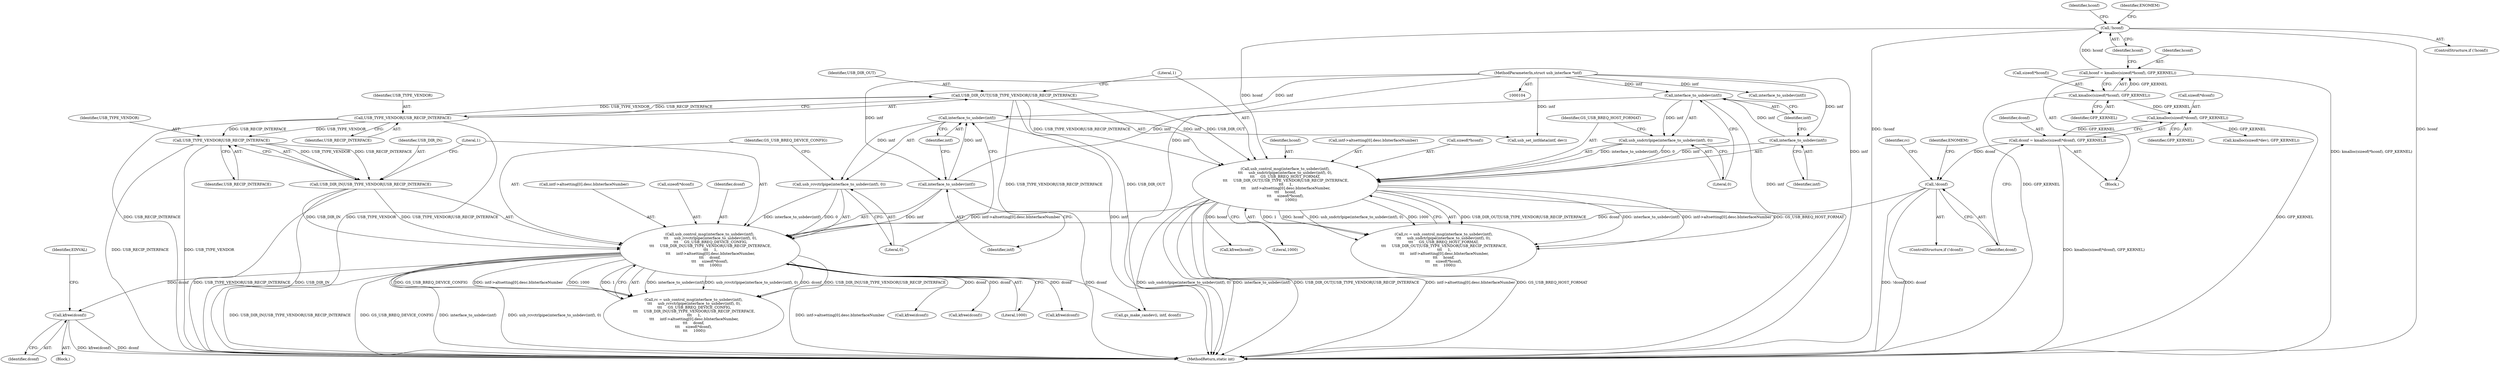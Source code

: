 digraph "0_linux_c919a3069c775c1c876bec55e00b2305d5125caa@API" {
"1000267" [label="(Call,kfree(dconf))"];
"1000197" [label="(Call,usb_control_msg(interface_to_usbdev(intf),\n \t\t\t     usb_rcvctrlpipe(interface_to_usbdev(intf), 0),\n \t\t\t     GS_USB_BREQ_DEVICE_CONFIG,\n \t\t\t     USB_DIR_IN|USB_TYPE_VENDOR|USB_RECIP_INTERFACE,\n \t\t\t     1,\n \t\t\t     intf->altsetting[0].desc.bInterfaceNumber,\n\t\t\t     dconf,\n\t\t\t     sizeof(*dconf),\n \t\t\t     1000))"];
"1000200" [label="(Call,usb_rcvctrlpipe(interface_to_usbdev(intf), 0))"];
"1000201" [label="(Call,interface_to_usbdev(intf))"];
"1000198" [label="(Call,interface_to_usbdev(intf))"];
"1000142" [label="(Call,interface_to_usbdev(intf))"];
"1000139" [label="(Call,interface_to_usbdev(intf))"];
"1000105" [label="(MethodParameterIn,struct usb_interface *intf)"];
"1000205" [label="(Call,USB_DIR_IN|USB_TYPE_VENDOR|USB_RECIP_INTERFACE)"];
"1000207" [label="(Call,USB_TYPE_VENDOR|USB_RECIP_INTERFACE)"];
"1000148" [label="(Call,USB_TYPE_VENDOR|USB_RECIP_INTERFACE)"];
"1000138" [label="(Call,usb_control_msg(interface_to_usbdev(intf),\n\t\t\t     usb_sndctrlpipe(interface_to_usbdev(intf), 0),\n\t\t\t     GS_USB_BREQ_HOST_FORMAT,\n \t\t\t     USB_DIR_OUT|USB_TYPE_VENDOR|USB_RECIP_INTERFACE,\n \t\t\t     1,\n \t\t\t     intf->altsetting[0].desc.bInterfaceNumber,\n\t\t\t     hconf,\n\t\t\t     sizeof(*hconf),\n \t\t\t     1000))"];
"1000141" [label="(Call,usb_sndctrlpipe(interface_to_usbdev(intf), 0))"];
"1000146" [label="(Call,USB_DIR_OUT|USB_TYPE_VENDOR|USB_RECIP_INTERFACE)"];
"1000126" [label="(Call,!hconf)"];
"1000118" [label="(Call,hconf = kmalloc(sizeof(*hconf), GFP_KERNEL))"];
"1000120" [label="(Call,kmalloc(sizeof(*hconf), GFP_KERNEL))"];
"1000190" [label="(Call,!dconf)"];
"1000182" [label="(Call,dconf = kmalloc(sizeof(*dconf), GFP_KERNEL))"];
"1000184" [label="(Call,kmalloc(sizeof(*dconf), GFP_KERNEL))"];
"1000271" [label="(Identifier,EINVAL)"];
"1000201" [label="(Call,interface_to_usbdev(intf))"];
"1000166" [label="(Call,kfree(hconf))"];
"1000221" [label="(Call,sizeof(*dconf))"];
"1000148" [label="(Call,USB_TYPE_VENDOR|USB_RECIP_INTERFACE)"];
"1000136" [label="(Call,rc = usb_control_msg(interface_to_usbdev(intf),\n\t\t\t     usb_sndctrlpipe(interface_to_usbdev(intf), 0),\n\t\t\t     GS_USB_BREQ_HOST_FORMAT,\n \t\t\t     USB_DIR_OUT|USB_TYPE_VENDOR|USB_RECIP_INTERFACE,\n \t\t\t     1,\n \t\t\t     intf->altsetting[0].desc.bInterfaceNumber,\n\t\t\t     hconf,\n\t\t\t     sizeof(*hconf),\n \t\t\t     1000))"];
"1000143" [label="(Identifier,intf)"];
"1000184" [label="(Call,kmalloc(sizeof(*dconf), GFP_KERNEL))"];
"1000146" [label="(Call,USB_DIR_OUT|USB_TYPE_VENDOR|USB_RECIP_INTERFACE)"];
"1000268" [label="(Identifier,dconf)"];
"1000151" [label="(Literal,1)"];
"1000224" [label="(Literal,1000)"];
"1000274" [label="(Call,kzalloc(sizeof(*dev), GFP_KERNEL))"];
"1000125" [label="(ControlStructure,if (!hconf))"];
"1000107" [label="(Block,)"];
"1000133" [label="(Identifier,hconf)"];
"1000145" [label="(Identifier,GS_USB_BREQ_HOST_FORMAT)"];
"1000165" [label="(Literal,1000)"];
"1000206" [label="(Identifier,USB_DIR_IN)"];
"1000283" [label="(Call,kfree(dconf))"];
"1000204" [label="(Identifier,GS_USB_BREQ_DEVICE_CONFIG)"];
"1000161" [label="(Identifier,hconf)"];
"1000199" [label="(Identifier,intf)"];
"1000120" [label="(Call,kmalloc(sizeof(*hconf), GFP_KERNEL))"];
"1000306" [label="(Call,interface_to_usbdev(intf))"];
"1000144" [label="(Literal,0)"];
"1000127" [label="(Identifier,hconf)"];
"1000196" [label="(Identifier,rc)"];
"1000188" [label="(Identifier,GFP_KERNEL)"];
"1000189" [label="(ControlStructure,if (!dconf))"];
"1000191" [label="(Identifier,dconf)"];
"1000142" [label="(Call,interface_to_usbdev(intf))"];
"1000209" [label="(Identifier,USB_RECIP_INTERFACE)"];
"1000124" [label="(Identifier,GFP_KERNEL)"];
"1000195" [label="(Call,rc = usb_control_msg(interface_to_usbdev(intf),\n \t\t\t     usb_rcvctrlpipe(interface_to_usbdev(intf), 0),\n \t\t\t     GS_USB_BREQ_DEVICE_CONFIG,\n \t\t\t     USB_DIR_IN|USB_TYPE_VENDOR|USB_RECIP_INTERFACE,\n \t\t\t     1,\n \t\t\t     intf->altsetting[0].desc.bInterfaceNumber,\n\t\t\t     dconf,\n\t\t\t     sizeof(*dconf),\n \t\t\t     1000))"];
"1000198" [label="(Call,interface_to_usbdev(intf))"];
"1000200" [label="(Call,usb_rcvctrlpipe(interface_to_usbdev(intf), 0))"];
"1000220" [label="(Identifier,dconf)"];
"1000207" [label="(Call,USB_TYPE_VENDOR|USB_RECIP_INTERFACE)"];
"1000147" [label="(Identifier,USB_DIR_OUT)"];
"1000152" [label="(Call,intf->altsetting[0].desc.bInterfaceNumber)"];
"1000237" [label="(Call,kfree(dconf))"];
"1000185" [label="(Call,sizeof(*dconf))"];
"1000382" [label="(Call,kfree(dconf))"];
"1000259" [label="(Block,)"];
"1000203" [label="(Literal,0)"];
"1000208" [label="(Identifier,USB_TYPE_VENDOR)"];
"1000194" [label="(Identifier,ENOMEM)"];
"1000150" [label="(Identifier,USB_RECIP_INTERFACE)"];
"1000118" [label="(Call,hconf = kmalloc(sizeof(*hconf), GFP_KERNEL))"];
"1000205" [label="(Call,USB_DIR_IN|USB_TYPE_VENDOR|USB_RECIP_INTERFACE)"];
"1000140" [label="(Identifier,intf)"];
"1000141" [label="(Call,usb_sndctrlpipe(interface_to_usbdev(intf), 0))"];
"1000197" [label="(Call,usb_control_msg(interface_to_usbdev(intf),\n \t\t\t     usb_rcvctrlpipe(interface_to_usbdev(intf), 0),\n \t\t\t     GS_USB_BREQ_DEVICE_CONFIG,\n \t\t\t     USB_DIR_IN|USB_TYPE_VENDOR|USB_RECIP_INTERFACE,\n \t\t\t     1,\n \t\t\t     intf->altsetting[0].desc.bInterfaceNumber,\n\t\t\t     dconf,\n\t\t\t     sizeof(*dconf),\n \t\t\t     1000))"];
"1000182" [label="(Call,dconf = kmalloc(sizeof(*dconf), GFP_KERNEL))"];
"1000202" [label="(Identifier,intf)"];
"1000139" [label="(Call,interface_to_usbdev(intf))"];
"1000121" [label="(Call,sizeof(*hconf))"];
"1000119" [label="(Identifier,hconf)"];
"1000190" [label="(Call,!dconf)"];
"1000183" [label="(Identifier,dconf)"];
"1000386" [label="(MethodReturn,static int)"];
"1000149" [label="(Identifier,USB_TYPE_VENDOR)"];
"1000162" [label="(Call,sizeof(*hconf))"];
"1000210" [label="(Literal,1)"];
"1000126" [label="(Call,!hconf)"];
"1000267" [label="(Call,kfree(dconf))"];
"1000138" [label="(Call,usb_control_msg(interface_to_usbdev(intf),\n\t\t\t     usb_sndctrlpipe(interface_to_usbdev(intf), 0),\n\t\t\t     GS_USB_BREQ_HOST_FORMAT,\n \t\t\t     USB_DIR_OUT|USB_TYPE_VENDOR|USB_RECIP_INTERFACE,\n \t\t\t     1,\n \t\t\t     intf->altsetting[0].desc.bInterfaceNumber,\n\t\t\t     hconf,\n\t\t\t     sizeof(*hconf),\n \t\t\t     1000))"];
"1000105" [label="(MethodParameterIn,struct usb_interface *intf)"];
"1000299" [label="(Call,usb_set_intfdata(intf, dev))"];
"1000324" [label="(Call,gs_make_candev(i, intf, dconf))"];
"1000130" [label="(Identifier,ENOMEM)"];
"1000211" [label="(Call,intf->altsetting[0].desc.bInterfaceNumber)"];
"1000267" -> "1000259"  [label="AST: "];
"1000267" -> "1000268"  [label="CFG: "];
"1000268" -> "1000267"  [label="AST: "];
"1000271" -> "1000267"  [label="CFG: "];
"1000267" -> "1000386"  [label="DDG: dconf"];
"1000267" -> "1000386"  [label="DDG: kfree(dconf)"];
"1000197" -> "1000267"  [label="DDG: dconf"];
"1000197" -> "1000195"  [label="AST: "];
"1000197" -> "1000224"  [label="CFG: "];
"1000198" -> "1000197"  [label="AST: "];
"1000200" -> "1000197"  [label="AST: "];
"1000204" -> "1000197"  [label="AST: "];
"1000205" -> "1000197"  [label="AST: "];
"1000210" -> "1000197"  [label="AST: "];
"1000211" -> "1000197"  [label="AST: "];
"1000220" -> "1000197"  [label="AST: "];
"1000221" -> "1000197"  [label="AST: "];
"1000224" -> "1000197"  [label="AST: "];
"1000195" -> "1000197"  [label="CFG: "];
"1000197" -> "1000386"  [label="DDG: usb_rcvctrlpipe(interface_to_usbdev(intf), 0)"];
"1000197" -> "1000386"  [label="DDG: intf->altsetting[0].desc.bInterfaceNumber"];
"1000197" -> "1000386"  [label="DDG: USB_DIR_IN|USB_TYPE_VENDOR|USB_RECIP_INTERFACE"];
"1000197" -> "1000386"  [label="DDG: GS_USB_BREQ_DEVICE_CONFIG"];
"1000197" -> "1000386"  [label="DDG: interface_to_usbdev(intf)"];
"1000197" -> "1000195"  [label="DDG: interface_to_usbdev(intf)"];
"1000197" -> "1000195"  [label="DDG: usb_rcvctrlpipe(interface_to_usbdev(intf), 0)"];
"1000197" -> "1000195"  [label="DDG: dconf"];
"1000197" -> "1000195"  [label="DDG: USB_DIR_IN|USB_TYPE_VENDOR|USB_RECIP_INTERFACE"];
"1000197" -> "1000195"  [label="DDG: GS_USB_BREQ_DEVICE_CONFIG"];
"1000197" -> "1000195"  [label="DDG: intf->altsetting[0].desc.bInterfaceNumber"];
"1000197" -> "1000195"  [label="DDG: 1000"];
"1000197" -> "1000195"  [label="DDG: 1"];
"1000200" -> "1000197"  [label="DDG: interface_to_usbdev(intf)"];
"1000200" -> "1000197"  [label="DDG: 0"];
"1000198" -> "1000197"  [label="DDG: intf"];
"1000205" -> "1000197"  [label="DDG: USB_DIR_IN"];
"1000205" -> "1000197"  [label="DDG: USB_TYPE_VENDOR|USB_RECIP_INTERFACE"];
"1000138" -> "1000197"  [label="DDG: intf->altsetting[0].desc.bInterfaceNumber"];
"1000190" -> "1000197"  [label="DDG: dconf"];
"1000197" -> "1000237"  [label="DDG: dconf"];
"1000197" -> "1000283"  [label="DDG: dconf"];
"1000197" -> "1000324"  [label="DDG: dconf"];
"1000197" -> "1000382"  [label="DDG: dconf"];
"1000200" -> "1000203"  [label="CFG: "];
"1000201" -> "1000200"  [label="AST: "];
"1000203" -> "1000200"  [label="AST: "];
"1000204" -> "1000200"  [label="CFG: "];
"1000201" -> "1000200"  [label="DDG: intf"];
"1000201" -> "1000202"  [label="CFG: "];
"1000202" -> "1000201"  [label="AST: "];
"1000203" -> "1000201"  [label="CFG: "];
"1000201" -> "1000386"  [label="DDG: intf"];
"1000198" -> "1000201"  [label="DDG: intf"];
"1000105" -> "1000201"  [label="DDG: intf"];
"1000201" -> "1000299"  [label="DDG: intf"];
"1000198" -> "1000199"  [label="CFG: "];
"1000199" -> "1000198"  [label="AST: "];
"1000202" -> "1000198"  [label="CFG: "];
"1000142" -> "1000198"  [label="DDG: intf"];
"1000105" -> "1000198"  [label="DDG: intf"];
"1000142" -> "1000141"  [label="AST: "];
"1000142" -> "1000143"  [label="CFG: "];
"1000143" -> "1000142"  [label="AST: "];
"1000144" -> "1000142"  [label="CFG: "];
"1000142" -> "1000386"  [label="DDG: intf"];
"1000142" -> "1000141"  [label="DDG: intf"];
"1000139" -> "1000142"  [label="DDG: intf"];
"1000105" -> "1000142"  [label="DDG: intf"];
"1000139" -> "1000138"  [label="AST: "];
"1000139" -> "1000140"  [label="CFG: "];
"1000140" -> "1000139"  [label="AST: "];
"1000143" -> "1000139"  [label="CFG: "];
"1000139" -> "1000138"  [label="DDG: intf"];
"1000105" -> "1000139"  [label="DDG: intf"];
"1000105" -> "1000104"  [label="AST: "];
"1000105" -> "1000386"  [label="DDG: intf"];
"1000105" -> "1000299"  [label="DDG: intf"];
"1000105" -> "1000306"  [label="DDG: intf"];
"1000105" -> "1000324"  [label="DDG: intf"];
"1000205" -> "1000207"  [label="CFG: "];
"1000206" -> "1000205"  [label="AST: "];
"1000207" -> "1000205"  [label="AST: "];
"1000210" -> "1000205"  [label="CFG: "];
"1000205" -> "1000386"  [label="DDG: USB_DIR_IN"];
"1000205" -> "1000386"  [label="DDG: USB_TYPE_VENDOR|USB_RECIP_INTERFACE"];
"1000207" -> "1000205"  [label="DDG: USB_TYPE_VENDOR"];
"1000207" -> "1000205"  [label="DDG: USB_RECIP_INTERFACE"];
"1000207" -> "1000209"  [label="CFG: "];
"1000208" -> "1000207"  [label="AST: "];
"1000209" -> "1000207"  [label="AST: "];
"1000207" -> "1000386"  [label="DDG: USB_RECIP_INTERFACE"];
"1000207" -> "1000386"  [label="DDG: USB_TYPE_VENDOR"];
"1000148" -> "1000207"  [label="DDG: USB_TYPE_VENDOR"];
"1000148" -> "1000207"  [label="DDG: USB_RECIP_INTERFACE"];
"1000148" -> "1000146"  [label="AST: "];
"1000148" -> "1000150"  [label="CFG: "];
"1000149" -> "1000148"  [label="AST: "];
"1000150" -> "1000148"  [label="AST: "];
"1000146" -> "1000148"  [label="CFG: "];
"1000148" -> "1000386"  [label="DDG: USB_TYPE_VENDOR"];
"1000148" -> "1000386"  [label="DDG: USB_RECIP_INTERFACE"];
"1000148" -> "1000146"  [label="DDG: USB_TYPE_VENDOR"];
"1000148" -> "1000146"  [label="DDG: USB_RECIP_INTERFACE"];
"1000138" -> "1000136"  [label="AST: "];
"1000138" -> "1000165"  [label="CFG: "];
"1000141" -> "1000138"  [label="AST: "];
"1000145" -> "1000138"  [label="AST: "];
"1000146" -> "1000138"  [label="AST: "];
"1000151" -> "1000138"  [label="AST: "];
"1000152" -> "1000138"  [label="AST: "];
"1000161" -> "1000138"  [label="AST: "];
"1000162" -> "1000138"  [label="AST: "];
"1000165" -> "1000138"  [label="AST: "];
"1000136" -> "1000138"  [label="CFG: "];
"1000138" -> "1000386"  [label="DDG: usb_sndctrlpipe(interface_to_usbdev(intf), 0)"];
"1000138" -> "1000386"  [label="DDG: interface_to_usbdev(intf)"];
"1000138" -> "1000386"  [label="DDG: intf->altsetting[0].desc.bInterfaceNumber"];
"1000138" -> "1000386"  [label="DDG: GS_USB_BREQ_HOST_FORMAT"];
"1000138" -> "1000386"  [label="DDG: USB_DIR_OUT|USB_TYPE_VENDOR|USB_RECIP_INTERFACE"];
"1000138" -> "1000136"  [label="DDG: USB_DIR_OUT|USB_TYPE_VENDOR|USB_RECIP_INTERFACE"];
"1000138" -> "1000136"  [label="DDG: interface_to_usbdev(intf)"];
"1000138" -> "1000136"  [label="DDG: intf->altsetting[0].desc.bInterfaceNumber"];
"1000138" -> "1000136"  [label="DDG: GS_USB_BREQ_HOST_FORMAT"];
"1000138" -> "1000136"  [label="DDG: 1"];
"1000138" -> "1000136"  [label="DDG: hconf"];
"1000138" -> "1000136"  [label="DDG: usb_sndctrlpipe(interface_to_usbdev(intf), 0)"];
"1000138" -> "1000136"  [label="DDG: 1000"];
"1000141" -> "1000138"  [label="DDG: interface_to_usbdev(intf)"];
"1000141" -> "1000138"  [label="DDG: 0"];
"1000146" -> "1000138"  [label="DDG: USB_DIR_OUT"];
"1000146" -> "1000138"  [label="DDG: USB_TYPE_VENDOR|USB_RECIP_INTERFACE"];
"1000126" -> "1000138"  [label="DDG: hconf"];
"1000138" -> "1000166"  [label="DDG: hconf"];
"1000141" -> "1000144"  [label="CFG: "];
"1000144" -> "1000141"  [label="AST: "];
"1000145" -> "1000141"  [label="CFG: "];
"1000147" -> "1000146"  [label="AST: "];
"1000151" -> "1000146"  [label="CFG: "];
"1000146" -> "1000386"  [label="DDG: USB_TYPE_VENDOR|USB_RECIP_INTERFACE"];
"1000146" -> "1000386"  [label="DDG: USB_DIR_OUT"];
"1000126" -> "1000125"  [label="AST: "];
"1000126" -> "1000127"  [label="CFG: "];
"1000127" -> "1000126"  [label="AST: "];
"1000130" -> "1000126"  [label="CFG: "];
"1000133" -> "1000126"  [label="CFG: "];
"1000126" -> "1000386"  [label="DDG: !hconf"];
"1000126" -> "1000386"  [label="DDG: hconf"];
"1000118" -> "1000126"  [label="DDG: hconf"];
"1000118" -> "1000107"  [label="AST: "];
"1000118" -> "1000120"  [label="CFG: "];
"1000119" -> "1000118"  [label="AST: "];
"1000120" -> "1000118"  [label="AST: "];
"1000127" -> "1000118"  [label="CFG: "];
"1000118" -> "1000386"  [label="DDG: kmalloc(sizeof(*hconf), GFP_KERNEL)"];
"1000120" -> "1000118"  [label="DDG: GFP_KERNEL"];
"1000120" -> "1000124"  [label="CFG: "];
"1000121" -> "1000120"  [label="AST: "];
"1000124" -> "1000120"  [label="AST: "];
"1000120" -> "1000386"  [label="DDG: GFP_KERNEL"];
"1000120" -> "1000184"  [label="DDG: GFP_KERNEL"];
"1000190" -> "1000189"  [label="AST: "];
"1000190" -> "1000191"  [label="CFG: "];
"1000191" -> "1000190"  [label="AST: "];
"1000194" -> "1000190"  [label="CFG: "];
"1000196" -> "1000190"  [label="CFG: "];
"1000190" -> "1000386"  [label="DDG: !dconf"];
"1000190" -> "1000386"  [label="DDG: dconf"];
"1000182" -> "1000190"  [label="DDG: dconf"];
"1000182" -> "1000107"  [label="AST: "];
"1000182" -> "1000184"  [label="CFG: "];
"1000183" -> "1000182"  [label="AST: "];
"1000184" -> "1000182"  [label="AST: "];
"1000191" -> "1000182"  [label="CFG: "];
"1000182" -> "1000386"  [label="DDG: kmalloc(sizeof(*dconf), GFP_KERNEL)"];
"1000184" -> "1000182"  [label="DDG: GFP_KERNEL"];
"1000184" -> "1000188"  [label="CFG: "];
"1000185" -> "1000184"  [label="AST: "];
"1000188" -> "1000184"  [label="AST: "];
"1000184" -> "1000386"  [label="DDG: GFP_KERNEL"];
"1000184" -> "1000274"  [label="DDG: GFP_KERNEL"];
}
